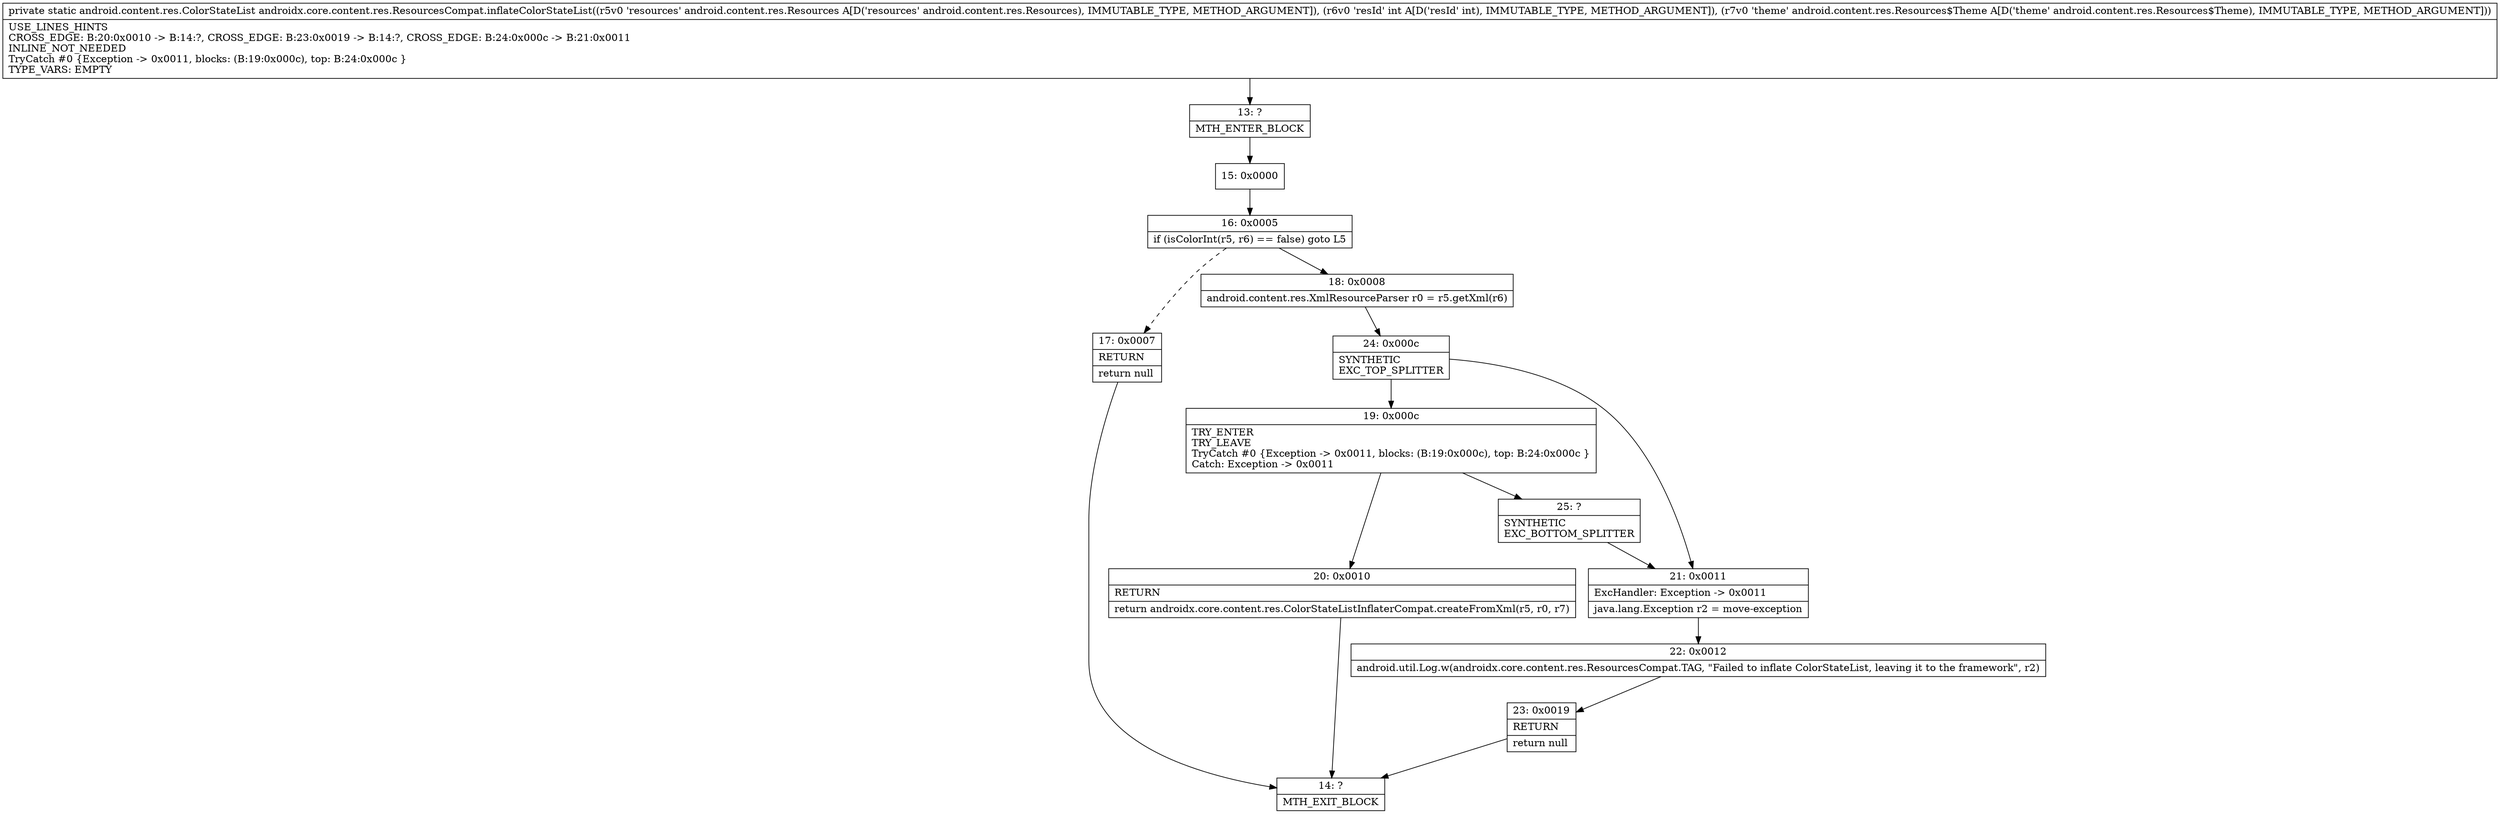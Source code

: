 digraph "CFG forandroidx.core.content.res.ResourcesCompat.inflateColorStateList(Landroid\/content\/res\/Resources;ILandroid\/content\/res\/Resources$Theme;)Landroid\/content\/res\/ColorStateList;" {
Node_13 [shape=record,label="{13\:\ ?|MTH_ENTER_BLOCK\l}"];
Node_15 [shape=record,label="{15\:\ 0x0000}"];
Node_16 [shape=record,label="{16\:\ 0x0005|if (isColorInt(r5, r6) == false) goto L5\l}"];
Node_17 [shape=record,label="{17\:\ 0x0007|RETURN\l|return null\l}"];
Node_14 [shape=record,label="{14\:\ ?|MTH_EXIT_BLOCK\l}"];
Node_18 [shape=record,label="{18\:\ 0x0008|android.content.res.XmlResourceParser r0 = r5.getXml(r6)\l}"];
Node_24 [shape=record,label="{24\:\ 0x000c|SYNTHETIC\lEXC_TOP_SPLITTER\l}"];
Node_19 [shape=record,label="{19\:\ 0x000c|TRY_ENTER\lTRY_LEAVE\lTryCatch #0 \{Exception \-\> 0x0011, blocks: (B:19:0x000c), top: B:24:0x000c \}\lCatch: Exception \-\> 0x0011\l}"];
Node_20 [shape=record,label="{20\:\ 0x0010|RETURN\l|return androidx.core.content.res.ColorStateListInflaterCompat.createFromXml(r5, r0, r7)\l}"];
Node_25 [shape=record,label="{25\:\ ?|SYNTHETIC\lEXC_BOTTOM_SPLITTER\l}"];
Node_21 [shape=record,label="{21\:\ 0x0011|ExcHandler: Exception \-\> 0x0011\l|java.lang.Exception r2 = move\-exception\l}"];
Node_22 [shape=record,label="{22\:\ 0x0012|android.util.Log.w(androidx.core.content.res.ResourcesCompat.TAG, \"Failed to inflate ColorStateList, leaving it to the framework\", r2)\l}"];
Node_23 [shape=record,label="{23\:\ 0x0019|RETURN\l|return null\l}"];
MethodNode[shape=record,label="{private static android.content.res.ColorStateList androidx.core.content.res.ResourcesCompat.inflateColorStateList((r5v0 'resources' android.content.res.Resources A[D('resources' android.content.res.Resources), IMMUTABLE_TYPE, METHOD_ARGUMENT]), (r6v0 'resId' int A[D('resId' int), IMMUTABLE_TYPE, METHOD_ARGUMENT]), (r7v0 'theme' android.content.res.Resources$Theme A[D('theme' android.content.res.Resources$Theme), IMMUTABLE_TYPE, METHOD_ARGUMENT]))  | USE_LINES_HINTS\lCROSS_EDGE: B:20:0x0010 \-\> B:14:?, CROSS_EDGE: B:23:0x0019 \-\> B:14:?, CROSS_EDGE: B:24:0x000c \-\> B:21:0x0011\lINLINE_NOT_NEEDED\lTryCatch #0 \{Exception \-\> 0x0011, blocks: (B:19:0x000c), top: B:24:0x000c \}\lTYPE_VARS: EMPTY\l}"];
MethodNode -> Node_13;Node_13 -> Node_15;
Node_15 -> Node_16;
Node_16 -> Node_17[style=dashed];
Node_16 -> Node_18;
Node_17 -> Node_14;
Node_18 -> Node_24;
Node_24 -> Node_19;
Node_24 -> Node_21;
Node_19 -> Node_20;
Node_19 -> Node_25;
Node_20 -> Node_14;
Node_25 -> Node_21;
Node_21 -> Node_22;
Node_22 -> Node_23;
Node_23 -> Node_14;
}

